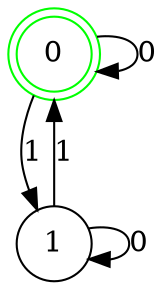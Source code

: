 digraph {
	node [color=green shape=doublecircle]
	0
	node [color=black shape=circle]
	1
	0 -> 0 [label=0]
	0 -> 1 [label=1]
	1 -> 1 [label=0]
	1 -> 0 [label=1]
}
